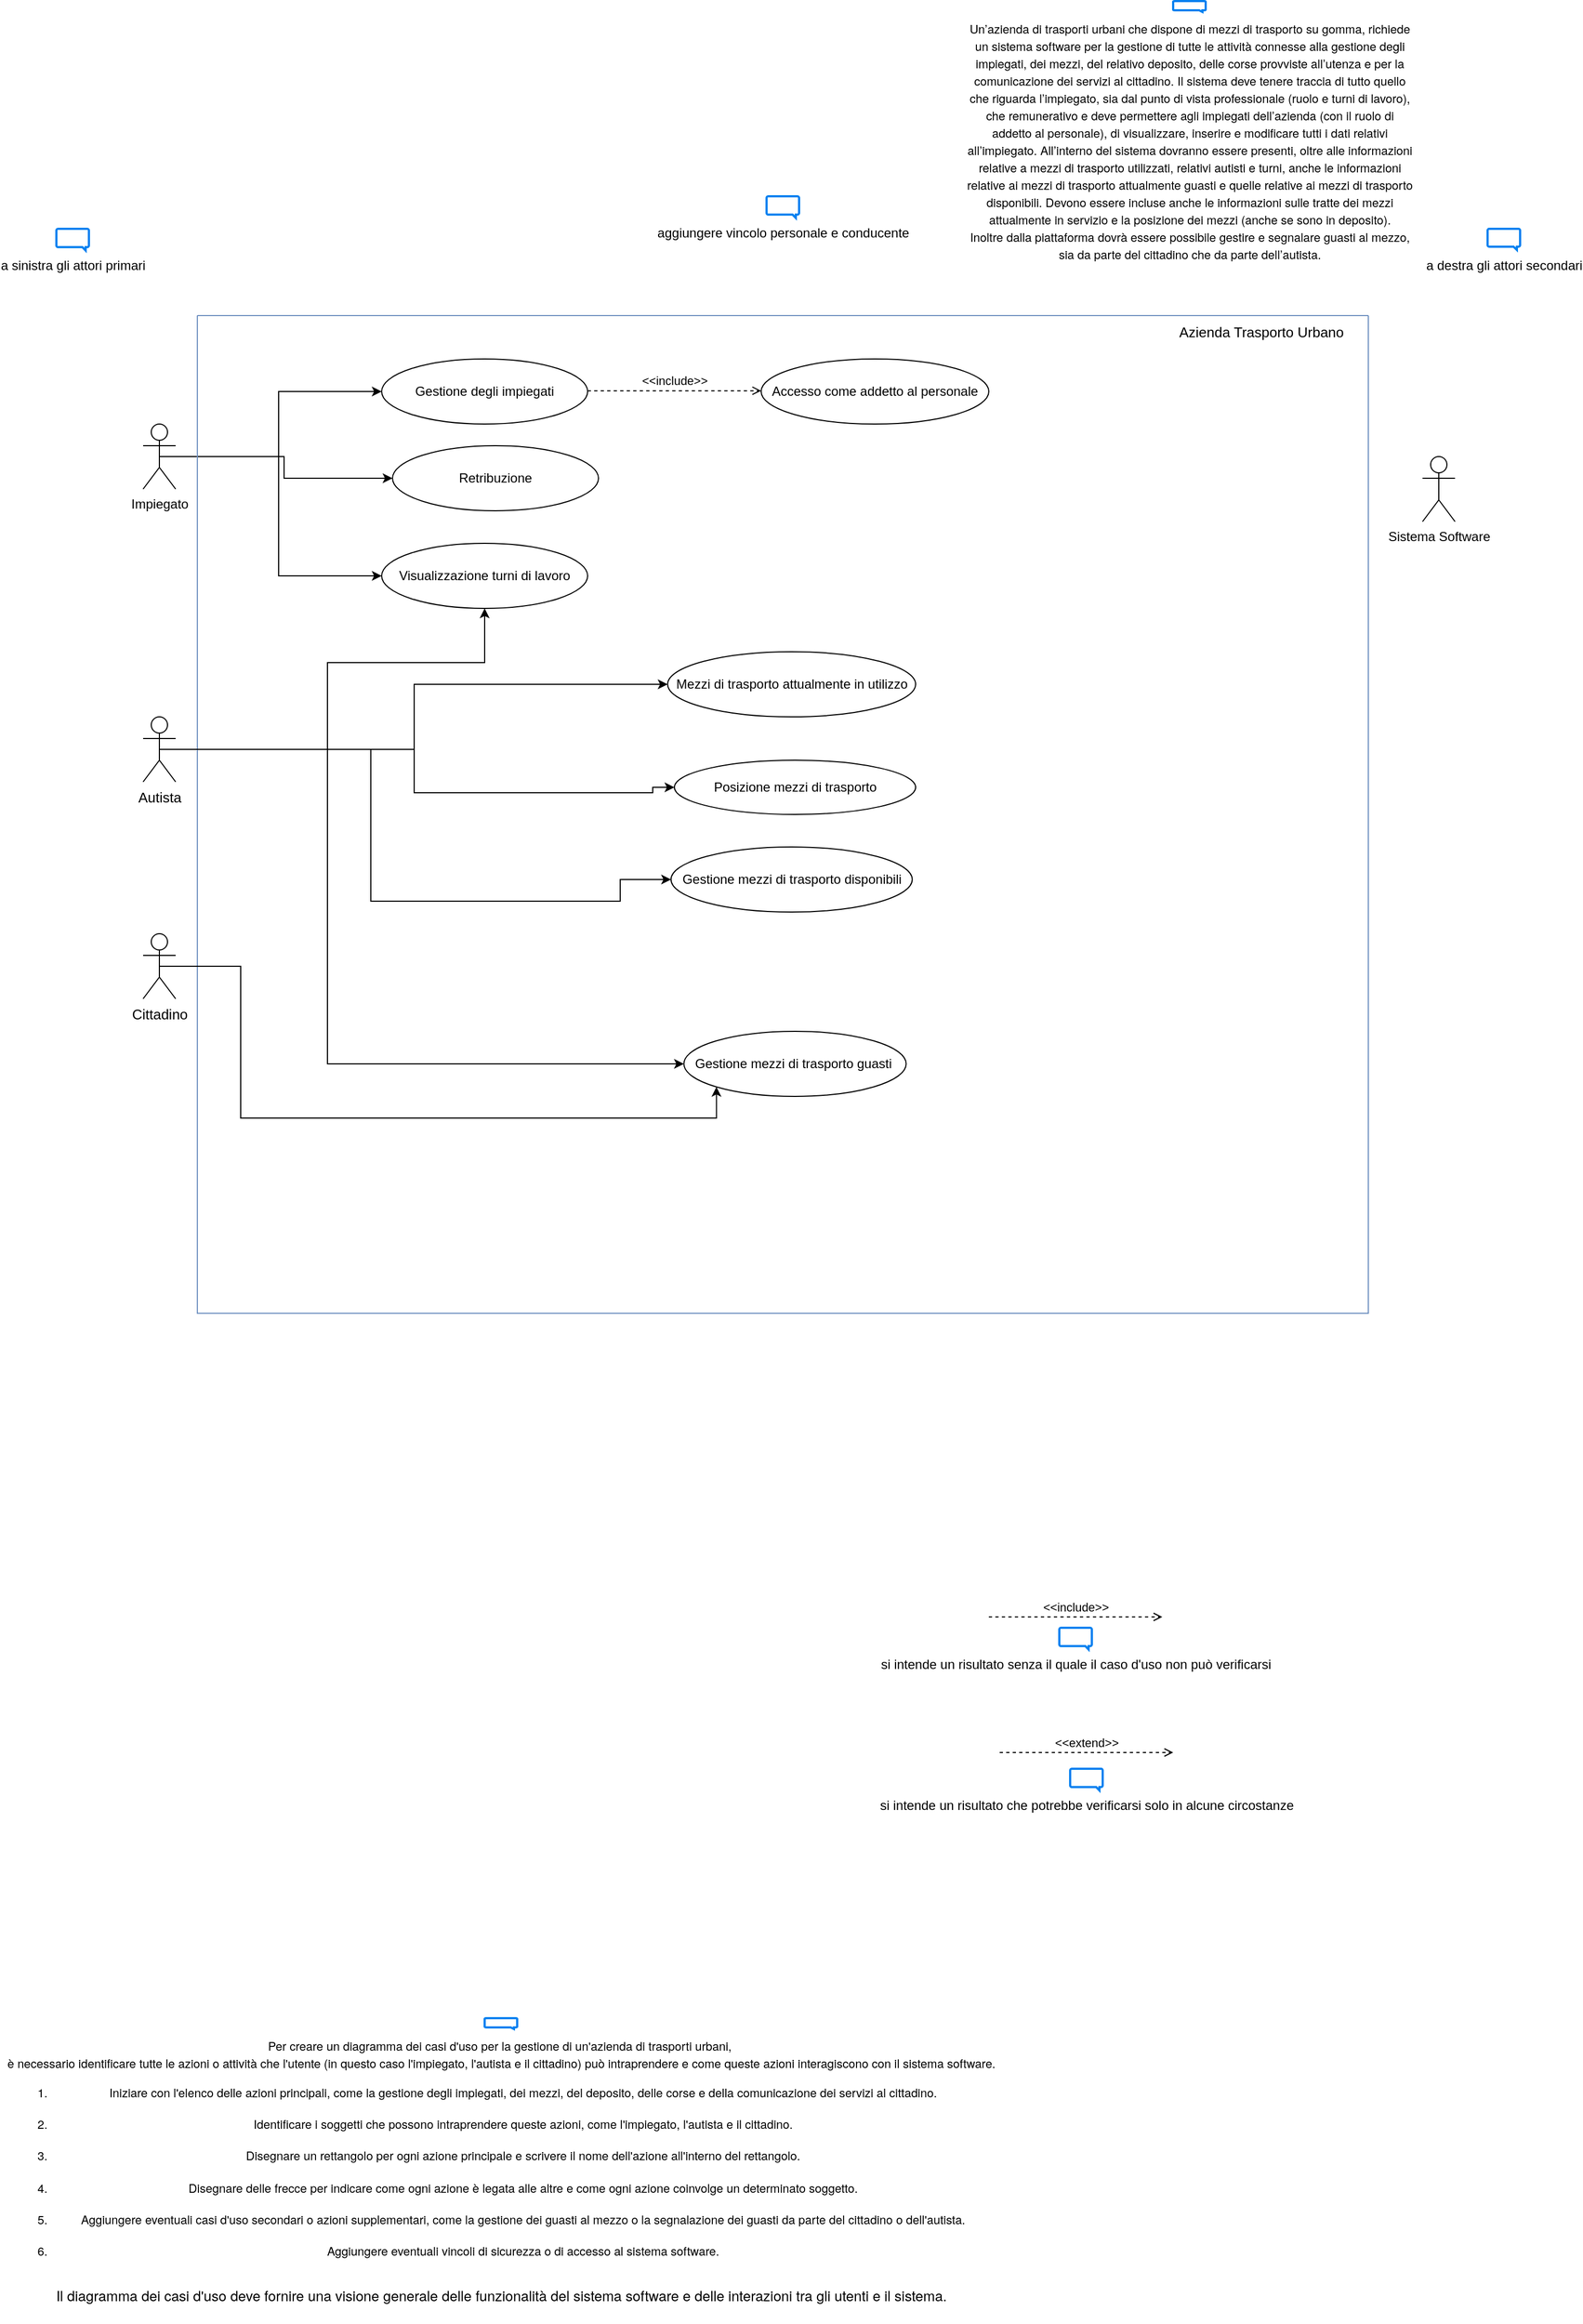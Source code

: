 <mxfile version="20.8.5" type="device"><diagram id="C5RBs43oDa-KdzZeNtuy" name="Page-1"><mxGraphModel dx="1562" dy="2068" grid="1" gridSize="10" guides="1" tooltips="1" connect="1" arrows="1" fold="1" page="1" pageScale="1" pageWidth="827" pageHeight="1169" math="0" shadow="0"><root><mxCell id="WIyWlLk6GJQsqaUBKTNV-0"/><mxCell id="WIyWlLk6GJQsqaUBKTNV-1" parent="WIyWlLk6GJQsqaUBKTNV-0"/><mxCell id="6Y8W2TB7dv4t2uycTGTC-26" style="edgeStyle=orthogonalEdgeStyle;rounded=0;orthogonalLoop=1;jettySize=auto;html=1;exitX=0.5;exitY=0.5;exitDx=0;exitDy=0;exitPerimeter=0;" edge="1" parent="WIyWlLk6GJQsqaUBKTNV-1" source="tZdPgMZIe3CPcSE3-xP_-0" target="6Y8W2TB7dv4t2uycTGTC-17"><mxGeometry relative="1" as="geometry"/></mxCell><mxCell id="6Y8W2TB7dv4t2uycTGTC-27" style="edgeStyle=orthogonalEdgeStyle;rounded=0;orthogonalLoop=1;jettySize=auto;html=1;exitX=0.5;exitY=0.5;exitDx=0;exitDy=0;exitPerimeter=0;entryX=0;entryY=0.5;entryDx=0;entryDy=0;" edge="1" parent="WIyWlLk6GJQsqaUBKTNV-1" source="tZdPgMZIe3CPcSE3-xP_-0" target="6Y8W2TB7dv4t2uycTGTC-25"><mxGeometry relative="1" as="geometry"/></mxCell><mxCell id="6Y8W2TB7dv4t2uycTGTC-36" style="edgeStyle=orthogonalEdgeStyle;rounded=0;orthogonalLoop=1;jettySize=auto;html=1;exitX=0.5;exitY=0.5;exitDx=0;exitDy=0;exitPerimeter=0;entryX=0;entryY=0.5;entryDx=0;entryDy=0;" edge="1" parent="WIyWlLk6GJQsqaUBKTNV-1" source="tZdPgMZIe3CPcSE3-xP_-0" target="6Y8W2TB7dv4t2uycTGTC-35"><mxGeometry relative="1" as="geometry"/></mxCell><mxCell id="tZdPgMZIe3CPcSE3-xP_-0" value="Impiegato" style="shape=umlActor;verticalLabelPosition=bottom;verticalAlign=top;html=1;" parent="WIyWlLk6GJQsqaUBKTNV-1" vertex="1"><mxGeometry x="230" y="100" width="30" height="60" as="geometry"/></mxCell><mxCell id="tZdPgMZIe3CPcSE3-xP_-2" value="" style="swimlane;startSize=0;fillColor=#dae8fc;strokeColor=#6c8ebf;" parent="WIyWlLk6GJQsqaUBKTNV-1" vertex="1"><mxGeometry x="280" width="1080" height="920" as="geometry"/></mxCell><mxCell id="tZdPgMZIe3CPcSE3-xP_-80" value="Azienda Trasporto Urbano" style="text;html=1;align=center;verticalAlign=middle;resizable=0;points=[];autosize=1;strokeColor=none;fillColor=none;fontSize=13;" parent="tZdPgMZIe3CPcSE3-xP_-2" vertex="1"><mxGeometry x="891" width="180" height="30" as="geometry"/></mxCell><mxCell id="6Y8W2TB7dv4t2uycTGTC-16" value="Accesso come addetto al personale" style="ellipse;whiteSpace=wrap;html=1;" vertex="1" parent="tZdPgMZIe3CPcSE3-xP_-2"><mxGeometry x="520" y="40" width="210" height="60" as="geometry"/></mxCell><mxCell id="6Y8W2TB7dv4t2uycTGTC-17" value="Gestione degli impiegati" style="ellipse;whiteSpace=wrap;html=1;" vertex="1" parent="tZdPgMZIe3CPcSE3-xP_-2"><mxGeometry x="170" y="40" width="190" height="60" as="geometry"/></mxCell><mxCell id="6Y8W2TB7dv4t2uycTGTC-18" value="Gestione mezzi di trasporto&amp;nbsp;guasti&amp;nbsp;" style="ellipse;whiteSpace=wrap;html=1;" vertex="1" parent="tZdPgMZIe3CPcSE3-xP_-2"><mxGeometry x="448.75" y="660" width="205" height="60" as="geometry"/></mxCell><mxCell id="6Y8W2TB7dv4t2uycTGTC-19" value="Gestione mezzi di trasporto disponibili" style="ellipse;whiteSpace=wrap;html=1;" vertex="1" parent="tZdPgMZIe3CPcSE3-xP_-2"><mxGeometry x="436.88" y="490" width="222.5" height="60" as="geometry"/></mxCell><mxCell id="6Y8W2TB7dv4t2uycTGTC-23" value="Posizione mezzi di trasporto" style="ellipse;whiteSpace=wrap;html=1;" vertex="1" parent="tZdPgMZIe3CPcSE3-xP_-2"><mxGeometry x="440" y="410" width="222.5" height="50" as="geometry"/></mxCell><mxCell id="6Y8W2TB7dv4t2uycTGTC-24" value="Mezzi di trasporto attualmente in utilizzo" style="ellipse;whiteSpace=wrap;html=1;" vertex="1" parent="tZdPgMZIe3CPcSE3-xP_-2"><mxGeometry x="433.75" y="310" width="228.75" height="60" as="geometry"/></mxCell><mxCell id="6Y8W2TB7dv4t2uycTGTC-25" value="Visualizzazione turni di lavoro" style="ellipse;whiteSpace=wrap;html=1;" vertex="1" parent="tZdPgMZIe3CPcSE3-xP_-2"><mxGeometry x="170" y="210" width="190" height="60" as="geometry"/></mxCell><mxCell id="6Y8W2TB7dv4t2uycTGTC-28" value="&amp;lt;&amp;lt;include&amp;gt;&amp;gt;" style="html=1;verticalAlign=bottom;labelBackgroundColor=none;endArrow=open;endFill=0;dashed=1;rounded=0;" edge="1" parent="tZdPgMZIe3CPcSE3-xP_-2"><mxGeometry width="160" relative="1" as="geometry"><mxPoint x="360" y="69.33" as="sourcePoint"/><mxPoint x="520" y="69.33" as="targetPoint"/><mxPoint as="offset"/></mxGeometry></mxCell><mxCell id="6Y8W2TB7dv4t2uycTGTC-35" value="Retribuzione" style="ellipse;whiteSpace=wrap;html=1;" vertex="1" parent="tZdPgMZIe3CPcSE3-xP_-2"><mxGeometry x="180" y="120" width="190" height="60" as="geometry"/></mxCell><mxCell id="tZdPgMZIe3CPcSE3-xP_-3" value="Sistema Software" style="shape=umlActor;verticalLabelPosition=bottom;verticalAlign=top;html=1;" parent="WIyWlLk6GJQsqaUBKTNV-1" vertex="1"><mxGeometry x="1410" y="130" width="30" height="60" as="geometry"/></mxCell><mxCell id="tZdPgMZIe3CPcSE3-xP_-4" value="a destra gli attori secondari" style="html=1;verticalLabelPosition=bottom;align=center;labelBackgroundColor=#ffffff;verticalAlign=top;strokeWidth=2;strokeColor=#0080F0;shadow=0;dashed=0;shape=mxgraph.ios7.icons.message;" parent="WIyWlLk6GJQsqaUBKTNV-1" vertex="1"><mxGeometry x="1470" y="-80" width="30" height="19.5" as="geometry"/></mxCell><mxCell id="tZdPgMZIe3CPcSE3-xP_-6" value="a sinistra gli attori primari" style="html=1;verticalLabelPosition=bottom;align=center;labelBackgroundColor=#ffffff;verticalAlign=top;strokeWidth=2;strokeColor=#0080F0;shadow=0;dashed=0;shape=mxgraph.ios7.icons.message;" parent="WIyWlLk6GJQsqaUBKTNV-1" vertex="1"><mxGeometry x="150" y="-80" width="30" height="20" as="geometry"/></mxCell><mxCell id="tZdPgMZIe3CPcSE3-xP_-14" value="&lt;p style=&quot;margin: 0px; font-style: normal; font-variant-caps: normal; font-weight: normal; font-stretch: normal; line-height: normal; font-family: &amp;quot;Helvetica Neue&amp;quot;; font-size: 11px;&quot;&gt;&lt;font style=&quot;font-size: 11px;&quot;&gt;Un’azienda di trasporti urbani che dispone di mezzi di trasporto su gomma, richiede&lt;/font&gt;&lt;/p&gt;&lt;p style=&quot;margin: 0px; font-style: normal; font-variant-caps: normal; font-weight: normal; font-stretch: normal; line-height: normal; font-family: &amp;quot;Helvetica Neue&amp;quot;; font-size: 11px;&quot;&gt;&lt;font style=&quot;font-size: 11px;&quot;&gt;un sistema software per la gestione di tutte le attività connesse alla gestione degli&lt;/font&gt;&lt;/p&gt;&lt;p style=&quot;margin: 0px; font-style: normal; font-variant-caps: normal; font-weight: normal; font-stretch: normal; line-height: normal; font-family: &amp;quot;Helvetica Neue&amp;quot;; font-size: 11px;&quot;&gt;&lt;font style=&quot;font-size: 11px;&quot;&gt;impiegati, dei mezzi, del relativo deposito, delle corse provviste all’utenza e per la&lt;/font&gt;&lt;/p&gt;&lt;p style=&quot;margin: 0px; font-style: normal; font-variant-caps: normal; font-weight: normal; font-stretch: normal; line-height: normal; font-family: &amp;quot;Helvetica Neue&amp;quot;; font-size: 11px;&quot;&gt;&lt;font style=&quot;font-size: 11px;&quot;&gt;comunicazione dei servizi al cittadino. Il sistema deve tenere traccia di tutto quello&lt;/font&gt;&lt;/p&gt;&lt;p style=&quot;margin: 0px; font-style: normal; font-variant-caps: normal; font-weight: normal; font-stretch: normal; line-height: normal; font-family: &amp;quot;Helvetica Neue&amp;quot;; font-size: 11px;&quot;&gt;&lt;font style=&quot;font-size: 11px;&quot;&gt;che riguarda l’impiegato, sia dal punto di vista professionale (ruolo e turni di lavoro),&lt;/font&gt;&lt;/p&gt;&lt;p style=&quot;margin: 0px; font-style: normal; font-variant-caps: normal; font-weight: normal; font-stretch: normal; line-height: normal; font-family: &amp;quot;Helvetica Neue&amp;quot;; font-size: 11px;&quot;&gt;&lt;font style=&quot;font-size: 11px;&quot;&gt;che remunerativo e deve permettere agli impiegati dell’azienda (con il ruolo di&lt;/font&gt;&lt;/p&gt;&lt;p style=&quot;margin: 0px; font-style: normal; font-variant-caps: normal; font-weight: normal; font-stretch: normal; line-height: normal; font-family: &amp;quot;Helvetica Neue&amp;quot;; font-size: 11px;&quot;&gt;&lt;font style=&quot;font-size: 11px;&quot;&gt;addetto al personale), di visualizzare, inserire e modificare tutti i dati relativi&lt;/font&gt;&lt;/p&gt;&lt;p style=&quot;margin: 0px; font-style: normal; font-variant-caps: normal; font-weight: normal; font-stretch: normal; line-height: normal; font-family: &amp;quot;Helvetica Neue&amp;quot;; font-size: 11px;&quot;&gt;&lt;font style=&quot;font-size: 11px;&quot;&gt;all’impiegato. All’interno del sistema dovranno essere presenti, oltre alle informazioni&lt;/font&gt;&lt;/p&gt;&lt;p style=&quot;margin: 0px; font-style: normal; font-variant-caps: normal; font-weight: normal; font-stretch: normal; line-height: normal; font-family: &amp;quot;Helvetica Neue&amp;quot;; font-size: 11px;&quot;&gt;&lt;font style=&quot;font-size: 11px;&quot;&gt;relative a mezzi di trasporto utilizzati, relativi autisti e turni, anche le informazioni&lt;/font&gt;&lt;/p&gt;&lt;p style=&quot;margin: 0px; font-style: normal; font-variant-caps: normal; font-weight: normal; font-stretch: normal; line-height: normal; font-family: &amp;quot;Helvetica Neue&amp;quot;; font-size: 11px;&quot;&gt;&lt;font style=&quot;font-size: 11px;&quot;&gt;relative ai mezzi di trasporto attualmente guasti e quelle relative ai mezzi di trasporto&lt;/font&gt;&lt;/p&gt;&lt;p style=&quot;margin: 0px; font-style: normal; font-variant-caps: normal; font-weight: normal; font-stretch: normal; line-height: normal; font-family: &amp;quot;Helvetica Neue&amp;quot;; font-size: 11px;&quot;&gt;&lt;font style=&quot;font-size: 11px;&quot;&gt;disponibili. Devono essere incluse anche le informazioni sulle tratte dei mezzi&lt;/font&gt;&lt;/p&gt;&lt;p style=&quot;margin: 0px; font-style: normal; font-variant-caps: normal; font-weight: normal; font-stretch: normal; line-height: normal; font-family: &amp;quot;Helvetica Neue&amp;quot;; font-size: 11px;&quot;&gt;&lt;font style=&quot;font-size: 11px;&quot;&gt;attualmente in servizio e la posizione dei mezzi (anche se sono in deposito).&lt;/font&gt;&lt;/p&gt;&lt;p style=&quot;margin: 0px; font-style: normal; font-variant-caps: normal; font-weight: normal; font-stretch: normal; line-height: normal; font-family: &amp;quot;Helvetica Neue&amp;quot;; font-size: 11px;&quot;&gt;&lt;font style=&quot;font-size: 11px;&quot;&gt;Inoltre dalla piattaforma dovrà essere possibile gestire e segnalare guasti al mezzo,&lt;/font&gt;&lt;/p&gt;&lt;p style=&quot;margin: 0px; font-style: normal; font-variant-caps: normal; font-weight: normal; font-stretch: normal; line-height: normal; font-family: &amp;quot;Helvetica Neue&amp;quot;; font-size: 11px;&quot;&gt;&lt;font style=&quot;font-size: 11px;&quot;&gt;sia da parte del cittadino che da parte dell’autista.&lt;/font&gt;&lt;/p&gt;&lt;font style=&quot;font-size: 11px;&quot;&gt;&lt;br&gt;&lt;/font&gt;" style="html=1;verticalLabelPosition=bottom;align=center;labelBackgroundColor=#ffffff;verticalAlign=top;strokeWidth=2;strokeColor=#0080F0;shadow=0;dashed=0;shape=mxgraph.ios7.icons.message;" parent="WIyWlLk6GJQsqaUBKTNV-1" vertex="1"><mxGeometry x="1180" y="-290" width="30" height="10" as="geometry"/></mxCell><mxCell id="tZdPgMZIe3CPcSE3-xP_-17" value="&lt;p style=&quot;margin: 0px; font-stretch: normal; line-height: normal; font-family: &amp;quot;Helvetica Neue&amp;quot;; font-size: 11px;&quot;&gt;&lt;font style=&quot;font-size: 11px;&quot;&gt;Per creare un diagramma dei casi d'uso per la gestione di un'azienda di trasporti urbani,&amp;nbsp;&lt;/font&gt;&lt;/p&gt;&lt;p style=&quot;margin: 0px; font-stretch: normal; line-height: normal; font-family: &amp;quot;Helvetica Neue&amp;quot;; font-size: 11px;&quot;&gt;&lt;font style=&quot;font-size: 11px;&quot;&gt;è necessario identificare tutte le azioni o attività che l'utente (in questo caso l'impiegato, l'autista e il cittadino) può intraprendere e come queste azioni interagiscono con il sistema software.&lt;/font&gt;&lt;/p&gt;&lt;ol style=&quot;font-size: 11px;&quot;&gt;&lt;li style=&quot;margin: 0px; font-stretch: normal; line-height: normal; font-family: &amp;quot;Helvetica Neue&amp;quot;;&quot;&gt;&lt;font style=&quot;font-size: 11px;&quot;&gt;Iniziare con l'elenco delle azioni principali, come la gestione degli impiegati, dei mezzi, del deposito, delle corse e della comunicazione dei servizi al cittadino.&lt;/font&gt;&lt;/li&gt;&lt;br&gt;&lt;li style=&quot;margin: 0px; font-stretch: normal; line-height: normal; font-family: &amp;quot;Helvetica Neue&amp;quot;;&quot;&gt;&lt;font style=&quot;font-size: 11px;&quot;&gt;Identificare i soggetti che possono intraprendere queste azioni, come l'impiegato, l'autista e il cittadino.&lt;/font&gt;&lt;/li&gt;&lt;br&gt;&lt;li style=&quot;margin: 0px; font-stretch: normal; line-height: normal; font-family: &amp;quot;Helvetica Neue&amp;quot;;&quot;&gt;&lt;font style=&quot;font-size: 11px;&quot;&gt;Disegnare un rettangolo per ogni azione principale e scrivere il nome dell'azione all'interno del rettangolo.&lt;/font&gt;&lt;/li&gt;&lt;br&gt;&lt;li style=&quot;margin: 0px; font-stretch: normal; line-height: normal; font-family: &amp;quot;Helvetica Neue&amp;quot;;&quot;&gt;&lt;font style=&quot;font-size: 11px;&quot;&gt;Disegnare delle frecce per indicare come ogni azione è legata alle altre e come ogni azione coinvolge un determinato soggetto.&lt;/font&gt;&lt;/li&gt;&lt;br&gt;&lt;li style=&quot;margin: 0px; font-stretch: normal; line-height: normal; font-family: &amp;quot;Helvetica Neue&amp;quot;;&quot;&gt;&lt;font style=&quot;font-size: 11px;&quot;&gt;Aggiungere eventuali casi d'uso secondari o azioni supplementari, come la gestione dei guasti al mezzo o la segnalazione dei guasti da parte del cittadino o dell'autista.&lt;/font&gt;&lt;/li&gt;&lt;br&gt;&lt;li style=&quot;margin: 0px; font-stretch: normal; line-height: normal; font-family: &amp;quot;Helvetica Neue&amp;quot;;&quot;&gt;&lt;font style=&quot;font-size: 11px;&quot;&gt;Aggiungere eventuali vincoli di sicurezza o di accesso al sistema software.&lt;/font&gt;&lt;/li&gt;&lt;br&gt;&lt;/ol&gt;&lt;p style=&quot;margin: 0px; font-stretch: normal; line-height: normal; font-family: &amp;quot;Helvetica Neue&amp;quot;; font-size: 13px;&quot;&gt;&lt;font style=&quot;font-size: 13px;&quot;&gt;Il diagramma dei casi d'uso deve fornire una visione generale delle funzionalità del sistema software e delle interazioni tra gli utenti e il sistema.&lt;/font&gt;&lt;/p&gt;&lt;font style=&quot;font-size: 13px;&quot;&gt;&lt;br&gt;&lt;/font&gt;" style="html=1;verticalLabelPosition=bottom;align=center;labelBackgroundColor=#ffffff;verticalAlign=top;strokeWidth=2;strokeColor=#0080F0;shadow=0;dashed=0;shape=mxgraph.ios7.icons.message;" parent="WIyWlLk6GJQsqaUBKTNV-1" vertex="1"><mxGeometry x="545" y="1570" width="30" height="10" as="geometry"/></mxCell><mxCell id="6Y8W2TB7dv4t2uycTGTC-29" style="edgeStyle=orthogonalEdgeStyle;rounded=0;orthogonalLoop=1;jettySize=auto;html=1;exitX=0.5;exitY=0.5;exitDx=0;exitDy=0;exitPerimeter=0;" edge="1" parent="WIyWlLk6GJQsqaUBKTNV-1" source="tZdPgMZIe3CPcSE3-xP_-18" target="6Y8W2TB7dv4t2uycTGTC-25"><mxGeometry relative="1" as="geometry"><Array as="points"><mxPoint x="400" y="400"/><mxPoint x="400" y="320"/><mxPoint x="545" y="320"/></Array></mxGeometry></mxCell><mxCell id="6Y8W2TB7dv4t2uycTGTC-30" style="edgeStyle=orthogonalEdgeStyle;rounded=0;orthogonalLoop=1;jettySize=auto;html=1;exitX=0.5;exitY=0.5;exitDx=0;exitDy=0;exitPerimeter=0;entryX=0;entryY=0.5;entryDx=0;entryDy=0;" edge="1" parent="WIyWlLk6GJQsqaUBKTNV-1" source="tZdPgMZIe3CPcSE3-xP_-18" target="6Y8W2TB7dv4t2uycTGTC-24"><mxGeometry relative="1" as="geometry"><Array as="points"><mxPoint x="480" y="400"/><mxPoint x="480" y="340"/></Array></mxGeometry></mxCell><mxCell id="6Y8W2TB7dv4t2uycTGTC-31" style="edgeStyle=orthogonalEdgeStyle;rounded=0;orthogonalLoop=1;jettySize=auto;html=1;exitX=0.5;exitY=0.5;exitDx=0;exitDy=0;exitPerimeter=0;entryX=0;entryY=0.5;entryDx=0;entryDy=0;" edge="1" parent="WIyWlLk6GJQsqaUBKTNV-1" source="tZdPgMZIe3CPcSE3-xP_-18" target="6Y8W2TB7dv4t2uycTGTC-23"><mxGeometry relative="1" as="geometry"><mxPoint x="660" y="440" as="targetPoint"/><Array as="points"><mxPoint x="480" y="400"/><mxPoint x="480" y="440"/><mxPoint x="700" y="440"/><mxPoint x="700" y="435"/></Array></mxGeometry></mxCell><mxCell id="6Y8W2TB7dv4t2uycTGTC-32" style="edgeStyle=orthogonalEdgeStyle;rounded=0;orthogonalLoop=1;jettySize=auto;html=1;exitX=0.5;exitY=0.5;exitDx=0;exitDy=0;exitPerimeter=0;entryX=0;entryY=0.5;entryDx=0;entryDy=0;" edge="1" parent="WIyWlLk6GJQsqaUBKTNV-1" source="tZdPgMZIe3CPcSE3-xP_-18" target="6Y8W2TB7dv4t2uycTGTC-19"><mxGeometry relative="1" as="geometry"><Array as="points"><mxPoint x="440" y="400"/><mxPoint x="440" y="540"/><mxPoint x="670" y="540"/><mxPoint x="670" y="520"/></Array></mxGeometry></mxCell><mxCell id="6Y8W2TB7dv4t2uycTGTC-33" style="edgeStyle=orthogonalEdgeStyle;rounded=0;orthogonalLoop=1;jettySize=auto;html=1;exitX=0.5;exitY=0.5;exitDx=0;exitDy=0;exitPerimeter=0;entryX=0;entryY=0.5;entryDx=0;entryDy=0;" edge="1" parent="WIyWlLk6GJQsqaUBKTNV-1" source="tZdPgMZIe3CPcSE3-xP_-18" target="6Y8W2TB7dv4t2uycTGTC-18"><mxGeometry relative="1" as="geometry"><Array as="points"><mxPoint x="400" y="400"/><mxPoint x="400" y="690"/></Array></mxGeometry></mxCell><mxCell id="tZdPgMZIe3CPcSE3-xP_-18" value="Autista" style="shape=umlActor;verticalLabelPosition=bottom;verticalAlign=top;html=1;fontSize=13;" parent="WIyWlLk6GJQsqaUBKTNV-1" vertex="1"><mxGeometry x="230" y="370" width="30" height="60" as="geometry"/></mxCell><mxCell id="6Y8W2TB7dv4t2uycTGTC-34" style="edgeStyle=orthogonalEdgeStyle;rounded=0;orthogonalLoop=1;jettySize=auto;html=1;exitX=0.5;exitY=0.5;exitDx=0;exitDy=0;exitPerimeter=0;entryX=0;entryY=1;entryDx=0;entryDy=0;" edge="1" parent="WIyWlLk6GJQsqaUBKTNV-1" source="tZdPgMZIe3CPcSE3-xP_-19" target="6Y8W2TB7dv4t2uycTGTC-18"><mxGeometry relative="1" as="geometry"><Array as="points"><mxPoint x="320" y="600"/><mxPoint x="320" y="740"/><mxPoint x="758" y="740"/></Array></mxGeometry></mxCell><mxCell id="tZdPgMZIe3CPcSE3-xP_-19" value="Cittadino" style="shape=umlActor;verticalLabelPosition=bottom;verticalAlign=top;html=1;fontSize=13;" parent="WIyWlLk6GJQsqaUBKTNV-1" vertex="1"><mxGeometry x="230" y="570" width="30" height="60" as="geometry"/></mxCell><mxCell id="tZdPgMZIe3CPcSE3-xP_-8" value="si intende un risultato senza il quale il caso d'uso non può verificarsi" style="html=1;verticalLabelPosition=bottom;align=center;labelBackgroundColor=#ffffff;verticalAlign=top;strokeWidth=2;strokeColor=#0080F0;shadow=0;dashed=0;shape=mxgraph.ios7.icons.message;" parent="WIyWlLk6GJQsqaUBKTNV-1" vertex="1"><mxGeometry x="1075" y="1210" width="30" height="20" as="geometry"/></mxCell><mxCell id="tZdPgMZIe3CPcSE3-xP_-9" value="si intende un risultato che potrebbe verificarsi solo in alcune circostanze" style="html=1;verticalLabelPosition=bottom;align=center;labelBackgroundColor=#ffffff;verticalAlign=top;strokeWidth=2;strokeColor=#0080F0;shadow=0;dashed=0;shape=mxgraph.ios7.icons.message;" parent="WIyWlLk6GJQsqaUBKTNV-1" vertex="1"><mxGeometry x="1085" y="1340" width="30" height="20" as="geometry"/></mxCell><mxCell id="tZdPgMZIe3CPcSE3-xP_-11" value="&amp;lt;&amp;lt;extend&amp;gt;&amp;gt;" style="html=1;verticalAlign=bottom;labelBackgroundColor=none;endArrow=open;endFill=0;dashed=1;rounded=0;" parent="WIyWlLk6GJQsqaUBKTNV-1" edge="1"><mxGeometry width="160" relative="1" as="geometry"><mxPoint x="1020" y="1325" as="sourcePoint"/><mxPoint x="1180" y="1325" as="targetPoint"/></mxGeometry></mxCell><mxCell id="tZdPgMZIe3CPcSE3-xP_-13" value="&amp;lt;&amp;lt;include&amp;gt;&amp;gt;" style="html=1;verticalAlign=bottom;labelBackgroundColor=none;endArrow=open;endFill=0;dashed=1;rounded=0;" parent="WIyWlLk6GJQsqaUBKTNV-1" edge="1"><mxGeometry width="160" relative="1" as="geometry"><mxPoint x="1010" y="1200" as="sourcePoint"/><mxPoint x="1170" y="1200" as="targetPoint"/><mxPoint as="offset"/></mxGeometry></mxCell><mxCell id="tZdPgMZIe3CPcSE3-xP_-51" value="aggiungere vincolo personale e conducente" style="html=1;verticalLabelPosition=bottom;align=center;labelBackgroundColor=#ffffff;verticalAlign=top;strokeWidth=2;strokeColor=#0080F0;shadow=0;dashed=0;shape=mxgraph.ios7.icons.message;" parent="WIyWlLk6GJQsqaUBKTNV-1" vertex="1"><mxGeometry x="805" y="-110" width="30" height="20" as="geometry"/></mxCell></root></mxGraphModel></diagram></mxfile>